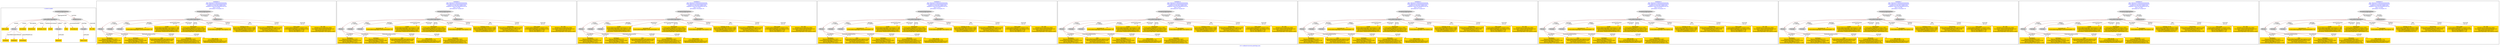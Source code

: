 digraph n0 {
fontcolor="blue"
remincross="true"
label="s25-s-oakland-museum-paintings.json"
subgraph cluster_0 {
label="1-correct model"
n2[style="filled",color="white",fillcolor="lightgray",label="CulturalHeritageObject1"];
n3[shape="plaintext",style="filled",fillcolor="gold",label="Date_made"];
n4[style="filled",color="white",fillcolor="lightgray",label="Person1"];
n5[shape="plaintext",style="filled",fillcolor="gold",label="Inscription"];
n6[shape="plaintext",style="filled",fillcolor="gold",label="Dimensions"];
n7[shape="plaintext",style="filled",fillcolor="gold",label="Subtype_of_Art"];
n8[shape="plaintext",style="filled",fillcolor="gold",label="Credit"];
n9[style="filled",color="white",fillcolor="lightgray",label="Concept1"];
n10[shape="plaintext",style="filled",fillcolor="gold",label="Title"];
n11[shape="plaintext",style="filled",fillcolor="gold",label="Accession_id"];
n12[style="filled",color="white",fillcolor="lightgray",label="Concept2"];
n13[shape="plaintext",style="filled",fillcolor="gold",label="birthDate"];
n14[shape="plaintext",style="filled",fillcolor="gold",label="deathDate"];
n15[shape="plaintext",style="filled",fillcolor="gold",label="ArtistName"];
n16[style="filled",color="white",fillcolor="lightgray",label="EuropeanaAggregation1"];
n17[style="filled",color="white",fillcolor="lightgray",label="WebResource2"];
n18[shape="plaintext",style="filled",fillcolor="gold",label="Pic_URL"];
n19[shape="plaintext",style="filled",fillcolor="gold",label="Keywords"];
n20[shape="plaintext",style="filled",fillcolor="gold",label="Type_of_Art"];
}
subgraph cluster_1 {
label="candidate 0\nlink coherence:0.9444444444444444\nnode coherence:0.9444444444444444\nconfidence:0.6613622299651828\nmapping score:0.6378329940339783\ncost:17.9736\n-precision:0.78-recall:0.78"
n22[style="filled",color="white",fillcolor="lightgray",label="CulturalHeritageObject1"];
n23[style="filled",color="white",fillcolor="lightgray",label="Person1"];
n24[style="filled",color="white",fillcolor="lightgray",label="Concept1"];
n25[style="filled",color="white",fillcolor="lightgray",label="Concept2"];
n26[style="filled",color="white",fillcolor="lightgray",label="EuropeanaAggregation1"];
n27[style="filled",color="white",fillcolor="lightgray",label="WebResource1"];
n28[shape="plaintext",style="filled",fillcolor="gold",label="Pic_URL\n[WebResource,classLink,0.964]\n[Document,columnSubClassOfLink,0.02]\n[Document,classLink,0.012]\n[CulturalHeritageObject,description,0.003]"];
n29[shape="plaintext",style="filled",fillcolor="gold",label="Accession_id\n[CulturalHeritageObject,accessionNumber,1.0]"];
n30[shape="plaintext",style="filled",fillcolor="gold",label="Credit\n[CulturalHeritageObject,provenance,0.726]\n[CulturalHeritageObject,description,0.203]\n[Person,biographicalInformation,0.044]\n[Document,columnSubClassOfLink,0.027]"];
n31[shape="plaintext",style="filled",fillcolor="gold",label="Keywords\n[Concept,prefLabel,0.467]\n[CulturalHeritageObject,description,0.271]\n[Person,biographicalInformation,0.16]\n[Document,columnSubClassOfLink,0.102]"];
n32[shape="plaintext",style="filled",fillcolor="gold",label="Type_of_Art\n[Concept,prefLabel,0.79]\n[CulturalHeritageObject,description,0.123]\n[Person,biographicalInformation,0.087]"];
n33[shape="plaintext",style="filled",fillcolor="gold",label="Dimensions\n[CulturalHeritageObject,extent,0.891]\n[CulturalHeritageObject,description,0.083]\n[Person,biographicalInformation,0.016]\n[CulturalHeritageObject,rightsHolder,0.01]"];
n34[shape="plaintext",style="filled",fillcolor="gold",label="deathDate\n[Person,dateOfDeath,0.297]\n[CulturalHeritageObject,created,0.274]\n[Person,dateOfBirth,0.221]\n[CulturalHeritageObject,description,0.208]"];
n35[shape="plaintext",style="filled",fillcolor="gold",label="birthDate\n[Person,dateOfDeath,0.57]\n[CulturalHeritageObject,created,0.285]\n[Person,dateOfBirth,0.085]\n[CulturalHeritageObject,description,0.06]"];
n36[shape="plaintext",style="filled",fillcolor="gold",label="Inscription\n[CulturalHeritageObject,description,1.0]"];
n37[shape="plaintext",style="filled",fillcolor="gold",label="Subtype_of_Art\n[CulturalHeritageObject,medium,0.993]\n[Person,biographicalInformation,0.006]\n[CulturalHeritageObject,extent,0.0]\n[Person,nameOfThePerson,0.0]"];
n38[shape="plaintext",style="filled",fillcolor="gold",label="Title\n[CulturalHeritageObject,description,0.452]\n[Person,biographicalInformation,0.334]\n[Document,classLink,0.112]\n[Document,columnSubClassOfLink,0.102]"];
n39[shape="plaintext",style="filled",fillcolor="gold",label="ArtistName\n[CulturalHeritageObject,description,0.422]\n[CulturalHeritageObject,title,0.216]\n[Document,classLink,0.187]\n[Document,columnSubClassOfLink,0.176]"];
n40[shape="plaintext",style="filled",fillcolor="gold",label="Date_made\n[CulturalHeritageObject,created,0.425]\n[CulturalHeritageObject,description,0.253]\n[Person,dateOfDeath,0.178]\n[Person,dateOfBirth,0.144]"];
}
subgraph cluster_2 {
label="candidate 1\nlink coherence:0.9444444444444444\nnode coherence:0.9444444444444444\nconfidence:0.6613622299651828\nmapping score:0.6378329940339783\ncost:17.9736\n-precision:0.67-recall:0.67"
n42[style="filled",color="white",fillcolor="lightgray",label="CulturalHeritageObject1"];
n43[style="filled",color="white",fillcolor="lightgray",label="Person1"];
n44[style="filled",color="white",fillcolor="lightgray",label="Concept1"];
n45[style="filled",color="white",fillcolor="lightgray",label="Concept2"];
n46[style="filled",color="white",fillcolor="lightgray",label="EuropeanaAggregation1"];
n47[style="filled",color="white",fillcolor="lightgray",label="WebResource1"];
n48[shape="plaintext",style="filled",fillcolor="gold",label="Pic_URL\n[WebResource,classLink,0.964]\n[Document,columnSubClassOfLink,0.02]\n[Document,classLink,0.012]\n[CulturalHeritageObject,description,0.003]"];
n49[shape="plaintext",style="filled",fillcolor="gold",label="Accession_id\n[CulturalHeritageObject,accessionNumber,1.0]"];
n50[shape="plaintext",style="filled",fillcolor="gold",label="Credit\n[CulturalHeritageObject,provenance,0.726]\n[CulturalHeritageObject,description,0.203]\n[Person,biographicalInformation,0.044]\n[Document,columnSubClassOfLink,0.027]"];
n51[shape="plaintext",style="filled",fillcolor="gold",label="Type_of_Art\n[Concept,prefLabel,0.79]\n[CulturalHeritageObject,description,0.123]\n[Person,biographicalInformation,0.087]"];
n52[shape="plaintext",style="filled",fillcolor="gold",label="Keywords\n[Concept,prefLabel,0.467]\n[CulturalHeritageObject,description,0.271]\n[Person,biographicalInformation,0.16]\n[Document,columnSubClassOfLink,0.102]"];
n53[shape="plaintext",style="filled",fillcolor="gold",label="Dimensions\n[CulturalHeritageObject,extent,0.891]\n[CulturalHeritageObject,description,0.083]\n[Person,biographicalInformation,0.016]\n[CulturalHeritageObject,rightsHolder,0.01]"];
n54[shape="plaintext",style="filled",fillcolor="gold",label="deathDate\n[Person,dateOfDeath,0.297]\n[CulturalHeritageObject,created,0.274]\n[Person,dateOfBirth,0.221]\n[CulturalHeritageObject,description,0.208]"];
n55[shape="plaintext",style="filled",fillcolor="gold",label="birthDate\n[Person,dateOfDeath,0.57]\n[CulturalHeritageObject,created,0.285]\n[Person,dateOfBirth,0.085]\n[CulturalHeritageObject,description,0.06]"];
n56[shape="plaintext",style="filled",fillcolor="gold",label="Inscription\n[CulturalHeritageObject,description,1.0]"];
n57[shape="plaintext",style="filled",fillcolor="gold",label="Subtype_of_Art\n[CulturalHeritageObject,medium,0.993]\n[Person,biographicalInformation,0.006]\n[CulturalHeritageObject,extent,0.0]\n[Person,nameOfThePerson,0.0]"];
n58[shape="plaintext",style="filled",fillcolor="gold",label="Title\n[CulturalHeritageObject,description,0.452]\n[Person,biographicalInformation,0.334]\n[Document,classLink,0.112]\n[Document,columnSubClassOfLink,0.102]"];
n59[shape="plaintext",style="filled",fillcolor="gold",label="ArtistName\n[CulturalHeritageObject,description,0.422]\n[CulturalHeritageObject,title,0.216]\n[Document,classLink,0.187]\n[Document,columnSubClassOfLink,0.176]"];
n60[shape="plaintext",style="filled",fillcolor="gold",label="Date_made\n[CulturalHeritageObject,created,0.425]\n[CulturalHeritageObject,description,0.253]\n[Person,dateOfDeath,0.178]\n[Person,dateOfBirth,0.144]"];
}
subgraph cluster_3 {
label="candidate 2\nlink coherence:0.9444444444444444\nnode coherence:0.9444444444444444\nconfidence:0.6613622299651828\nmapping score:0.6378329940339783\ncost:17.9736\n-precision:0.78-recall:0.78"
n62[style="filled",color="white",fillcolor="lightgray",label="CulturalHeritageObject1"];
n63[style="filled",color="white",fillcolor="lightgray",label="Person1"];
n64[style="filled",color="white",fillcolor="lightgray",label="Concept1"];
n65[style="filled",color="white",fillcolor="lightgray",label="Concept2"];
n66[style="filled",color="white",fillcolor="lightgray",label="EuropeanaAggregation1"];
n67[style="filled",color="white",fillcolor="lightgray",label="WebResource1"];
n68[shape="plaintext",style="filled",fillcolor="gold",label="Credit\n[CulturalHeritageObject,provenance,0.726]\n[CulturalHeritageObject,description,0.203]\n[Person,biographicalInformation,0.044]\n[Document,columnSubClassOfLink,0.027]"];
n69[shape="plaintext",style="filled",fillcolor="gold",label="Pic_URL\n[WebResource,classLink,0.964]\n[Document,columnSubClassOfLink,0.02]\n[Document,classLink,0.012]\n[CulturalHeritageObject,description,0.003]"];
n70[shape="plaintext",style="filled",fillcolor="gold",label="Accession_id\n[CulturalHeritageObject,accessionNumber,1.0]"];
n71[shape="plaintext",style="filled",fillcolor="gold",label="Keywords\n[Concept,prefLabel,0.467]\n[CulturalHeritageObject,description,0.271]\n[Person,biographicalInformation,0.16]\n[Document,columnSubClassOfLink,0.102]"];
n72[shape="plaintext",style="filled",fillcolor="gold",label="Type_of_Art\n[Concept,prefLabel,0.79]\n[CulturalHeritageObject,description,0.123]\n[Person,biographicalInformation,0.087]"];
n73[shape="plaintext",style="filled",fillcolor="gold",label="Dimensions\n[CulturalHeritageObject,extent,0.891]\n[CulturalHeritageObject,description,0.083]\n[Person,biographicalInformation,0.016]\n[CulturalHeritageObject,rightsHolder,0.01]"];
n74[shape="plaintext",style="filled",fillcolor="gold",label="deathDate\n[Person,dateOfDeath,0.297]\n[CulturalHeritageObject,created,0.274]\n[Person,dateOfBirth,0.221]\n[CulturalHeritageObject,description,0.208]"];
n75[shape="plaintext",style="filled",fillcolor="gold",label="birthDate\n[Person,dateOfDeath,0.57]\n[CulturalHeritageObject,created,0.285]\n[Person,dateOfBirth,0.085]\n[CulturalHeritageObject,description,0.06]"];
n76[shape="plaintext",style="filled",fillcolor="gold",label="Inscription\n[CulturalHeritageObject,description,1.0]"];
n77[shape="plaintext",style="filled",fillcolor="gold",label="Subtype_of_Art\n[CulturalHeritageObject,medium,0.993]\n[Person,biographicalInformation,0.006]\n[CulturalHeritageObject,extent,0.0]\n[Person,nameOfThePerson,0.0]"];
n78[shape="plaintext",style="filled",fillcolor="gold",label="Title\n[CulturalHeritageObject,description,0.452]\n[Person,biographicalInformation,0.334]\n[Document,classLink,0.112]\n[Document,columnSubClassOfLink,0.102]"];
n79[shape="plaintext",style="filled",fillcolor="gold",label="ArtistName\n[CulturalHeritageObject,description,0.422]\n[CulturalHeritageObject,title,0.216]\n[Document,classLink,0.187]\n[Document,columnSubClassOfLink,0.176]"];
n80[shape="plaintext",style="filled",fillcolor="gold",label="Date_made\n[CulturalHeritageObject,created,0.425]\n[CulturalHeritageObject,description,0.253]\n[Person,dateOfDeath,0.178]\n[Person,dateOfBirth,0.144]"];
}
subgraph cluster_4 {
label="candidate 3\nlink coherence:0.9444444444444444\nnode coherence:0.9444444444444444\nconfidence:0.6613622299651828\nmapping score:0.6378329940339783\ncost:17.9737\n-precision:0.78-recall:0.78"
n82[style="filled",color="white",fillcolor="lightgray",label="CulturalHeritageObject1"];
n83[style="filled",color="white",fillcolor="lightgray",label="Person2"];
n84[style="filled",color="white",fillcolor="lightgray",label="Concept1"];
n85[style="filled",color="white",fillcolor="lightgray",label="Concept2"];
n86[style="filled",color="white",fillcolor="lightgray",label="EuropeanaAggregation1"];
n87[style="filled",color="white",fillcolor="lightgray",label="WebResource1"];
n88[shape="plaintext",style="filled",fillcolor="gold",label="Pic_URL\n[WebResource,classLink,0.964]\n[Document,columnSubClassOfLink,0.02]\n[Document,classLink,0.012]\n[CulturalHeritageObject,description,0.003]"];
n89[shape="plaintext",style="filled",fillcolor="gold",label="Accession_id\n[CulturalHeritageObject,accessionNumber,1.0]"];
n90[shape="plaintext",style="filled",fillcolor="gold",label="deathDate\n[Person,dateOfDeath,0.297]\n[CulturalHeritageObject,created,0.274]\n[Person,dateOfBirth,0.221]\n[CulturalHeritageObject,description,0.208]"];
n91[shape="plaintext",style="filled",fillcolor="gold",label="Title\n[CulturalHeritageObject,description,0.452]\n[Person,biographicalInformation,0.334]\n[Document,classLink,0.112]\n[Document,columnSubClassOfLink,0.102]"];
n92[shape="plaintext",style="filled",fillcolor="gold",label="Credit\n[CulturalHeritageObject,provenance,0.726]\n[CulturalHeritageObject,description,0.203]\n[Person,biographicalInformation,0.044]\n[Document,columnSubClassOfLink,0.027]"];
n93[shape="plaintext",style="filled",fillcolor="gold",label="Keywords\n[Concept,prefLabel,0.467]\n[CulturalHeritageObject,description,0.271]\n[Person,biographicalInformation,0.16]\n[Document,columnSubClassOfLink,0.102]"];
n94[shape="plaintext",style="filled",fillcolor="gold",label="Type_of_Art\n[Concept,prefLabel,0.79]\n[CulturalHeritageObject,description,0.123]\n[Person,biographicalInformation,0.087]"];
n95[shape="plaintext",style="filled",fillcolor="gold",label="birthDate\n[Person,dateOfDeath,0.57]\n[CulturalHeritageObject,created,0.285]\n[Person,dateOfBirth,0.085]\n[CulturalHeritageObject,description,0.06]"];
n96[shape="plaintext",style="filled",fillcolor="gold",label="Dimensions\n[CulturalHeritageObject,extent,0.891]\n[CulturalHeritageObject,description,0.083]\n[Person,biographicalInformation,0.016]\n[CulturalHeritageObject,rightsHolder,0.01]"];
n97[shape="plaintext",style="filled",fillcolor="gold",label="Inscription\n[CulturalHeritageObject,description,1.0]"];
n98[shape="plaintext",style="filled",fillcolor="gold",label="Subtype_of_Art\n[CulturalHeritageObject,medium,0.993]\n[Person,biographicalInformation,0.006]\n[CulturalHeritageObject,extent,0.0]\n[Person,nameOfThePerson,0.0]"];
n99[shape="plaintext",style="filled",fillcolor="gold",label="ArtistName\n[CulturalHeritageObject,description,0.422]\n[CulturalHeritageObject,title,0.216]\n[Document,classLink,0.187]\n[Document,columnSubClassOfLink,0.176]"];
n100[shape="plaintext",style="filled",fillcolor="gold",label="Date_made\n[CulturalHeritageObject,created,0.425]\n[CulturalHeritageObject,description,0.253]\n[Person,dateOfDeath,0.178]\n[Person,dateOfBirth,0.144]"];
}
subgraph cluster_5 {
label="candidate 4\nlink coherence:0.9444444444444444\nnode coherence:0.9444444444444444\nconfidence:0.6613622299651828\nmapping score:0.6378329940339783\ncost:17.9737\n-precision:0.67-recall:0.67"
n102[style="filled",color="white",fillcolor="lightgray",label="CulturalHeritageObject1"];
n103[style="filled",color="white",fillcolor="lightgray",label="Person2"];
n104[style="filled",color="white",fillcolor="lightgray",label="Concept1"];
n105[style="filled",color="white",fillcolor="lightgray",label="Concept2"];
n106[style="filled",color="white",fillcolor="lightgray",label="EuropeanaAggregation1"];
n107[style="filled",color="white",fillcolor="lightgray",label="WebResource1"];
n108[shape="plaintext",style="filled",fillcolor="gold",label="Pic_URL\n[WebResource,classLink,0.964]\n[Document,columnSubClassOfLink,0.02]\n[Document,classLink,0.012]\n[CulturalHeritageObject,description,0.003]"];
n109[shape="plaintext",style="filled",fillcolor="gold",label="Accession_id\n[CulturalHeritageObject,accessionNumber,1.0]"];
n110[shape="plaintext",style="filled",fillcolor="gold",label="deathDate\n[Person,dateOfDeath,0.297]\n[CulturalHeritageObject,created,0.274]\n[Person,dateOfBirth,0.221]\n[CulturalHeritageObject,description,0.208]"];
n111[shape="plaintext",style="filled",fillcolor="gold",label="Title\n[CulturalHeritageObject,description,0.452]\n[Person,biographicalInformation,0.334]\n[Document,classLink,0.112]\n[Document,columnSubClassOfLink,0.102]"];
n112[shape="plaintext",style="filled",fillcolor="gold",label="Credit\n[CulturalHeritageObject,provenance,0.726]\n[CulturalHeritageObject,description,0.203]\n[Person,biographicalInformation,0.044]\n[Document,columnSubClassOfLink,0.027]"];
n113[shape="plaintext",style="filled",fillcolor="gold",label="Type_of_Art\n[Concept,prefLabel,0.79]\n[CulturalHeritageObject,description,0.123]\n[Person,biographicalInformation,0.087]"];
n114[shape="plaintext",style="filled",fillcolor="gold",label="birthDate\n[Person,dateOfDeath,0.57]\n[CulturalHeritageObject,created,0.285]\n[Person,dateOfBirth,0.085]\n[CulturalHeritageObject,description,0.06]"];
n115[shape="plaintext",style="filled",fillcolor="gold",label="Keywords\n[Concept,prefLabel,0.467]\n[CulturalHeritageObject,description,0.271]\n[Person,biographicalInformation,0.16]\n[Document,columnSubClassOfLink,0.102]"];
n116[shape="plaintext",style="filled",fillcolor="gold",label="Dimensions\n[CulturalHeritageObject,extent,0.891]\n[CulturalHeritageObject,description,0.083]\n[Person,biographicalInformation,0.016]\n[CulturalHeritageObject,rightsHolder,0.01]"];
n117[shape="plaintext",style="filled",fillcolor="gold",label="Inscription\n[CulturalHeritageObject,description,1.0]"];
n118[shape="plaintext",style="filled",fillcolor="gold",label="Subtype_of_Art\n[CulturalHeritageObject,medium,0.993]\n[Person,biographicalInformation,0.006]\n[CulturalHeritageObject,extent,0.0]\n[Person,nameOfThePerson,0.0]"];
n119[shape="plaintext",style="filled",fillcolor="gold",label="ArtistName\n[CulturalHeritageObject,description,0.422]\n[CulturalHeritageObject,title,0.216]\n[Document,classLink,0.187]\n[Document,columnSubClassOfLink,0.176]"];
n120[shape="plaintext",style="filled",fillcolor="gold",label="Date_made\n[CulturalHeritageObject,created,0.425]\n[CulturalHeritageObject,description,0.253]\n[Person,dateOfDeath,0.178]\n[Person,dateOfBirth,0.144]"];
}
subgraph cluster_6 {
label="candidate 5\nlink coherence:0.9444444444444444\nnode coherence:0.9444444444444444\nconfidence:0.6613622299651828\nmapping score:0.6378329940339783\ncost:17.97373\n-precision:0.67-recall:0.67"
n122[style="filled",color="white",fillcolor="lightgray",label="CulturalHeritageObject1"];
n123[style="filled",color="white",fillcolor="lightgray",label="Person2"];
n124[style="filled",color="white",fillcolor="lightgray",label="Concept1"];
n125[style="filled",color="white",fillcolor="lightgray",label="Concept2"];
n126[style="filled",color="white",fillcolor="lightgray",label="EuropeanaAggregation1"];
n127[style="filled",color="white",fillcolor="lightgray",label="WebResource1"];
n128[shape="plaintext",style="filled",fillcolor="gold",label="Pic_URL\n[WebResource,classLink,0.964]\n[Document,columnSubClassOfLink,0.02]\n[Document,classLink,0.012]\n[CulturalHeritageObject,description,0.003]"];
n129[shape="plaintext",style="filled",fillcolor="gold",label="Accession_id\n[CulturalHeritageObject,accessionNumber,1.0]"];
n130[shape="plaintext",style="filled",fillcolor="gold",label="deathDate\n[Person,dateOfDeath,0.297]\n[CulturalHeritageObject,created,0.274]\n[Person,dateOfBirth,0.221]\n[CulturalHeritageObject,description,0.208]"];
n131[shape="plaintext",style="filled",fillcolor="gold",label="Title\n[CulturalHeritageObject,description,0.452]\n[Person,biographicalInformation,0.334]\n[Document,classLink,0.112]\n[Document,columnSubClassOfLink,0.102]"];
n132[shape="plaintext",style="filled",fillcolor="gold",label="Credit\n[CulturalHeritageObject,provenance,0.726]\n[CulturalHeritageObject,description,0.203]\n[Person,biographicalInformation,0.044]\n[Document,columnSubClassOfLink,0.027]"];
n133[shape="plaintext",style="filled",fillcolor="gold",label="Keywords\n[Concept,prefLabel,0.467]\n[CulturalHeritageObject,description,0.271]\n[Person,biographicalInformation,0.16]\n[Document,columnSubClassOfLink,0.102]"];
n134[shape="plaintext",style="filled",fillcolor="gold",label="Type_of_Art\n[Concept,prefLabel,0.79]\n[CulturalHeritageObject,description,0.123]\n[Person,biographicalInformation,0.087]"];
n135[shape="plaintext",style="filled",fillcolor="gold",label="birthDate\n[Person,dateOfDeath,0.57]\n[CulturalHeritageObject,created,0.285]\n[Person,dateOfBirth,0.085]\n[CulturalHeritageObject,description,0.06]"];
n136[shape="plaintext",style="filled",fillcolor="gold",label="Dimensions\n[CulturalHeritageObject,extent,0.891]\n[CulturalHeritageObject,description,0.083]\n[Person,biographicalInformation,0.016]\n[CulturalHeritageObject,rightsHolder,0.01]"];
n137[shape="plaintext",style="filled",fillcolor="gold",label="Inscription\n[CulturalHeritageObject,description,1.0]"];
n138[shape="plaintext",style="filled",fillcolor="gold",label="Subtype_of_Art\n[CulturalHeritageObject,medium,0.993]\n[Person,biographicalInformation,0.006]\n[CulturalHeritageObject,extent,0.0]\n[Person,nameOfThePerson,0.0]"];
n139[shape="plaintext",style="filled",fillcolor="gold",label="ArtistName\n[CulturalHeritageObject,description,0.422]\n[CulturalHeritageObject,title,0.216]\n[Document,classLink,0.187]\n[Document,columnSubClassOfLink,0.176]"];
n140[shape="plaintext",style="filled",fillcolor="gold",label="Date_made\n[CulturalHeritageObject,created,0.425]\n[CulturalHeritageObject,description,0.253]\n[Person,dateOfDeath,0.178]\n[Person,dateOfBirth,0.144]"];
}
subgraph cluster_7 {
label="candidate 6\nlink coherence:0.9444444444444444\nnode coherence:0.9444444444444444\nconfidence:0.6613622299651828\nmapping score:0.6378329940339783\ncost:17.97373\n-precision:0.78-recall:0.78"
n142[style="filled",color="white",fillcolor="lightgray",label="CulturalHeritageObject1"];
n143[style="filled",color="white",fillcolor="lightgray",label="Person2"];
n144[style="filled",color="white",fillcolor="lightgray",label="Concept1"];
n145[style="filled",color="white",fillcolor="lightgray",label="Concept2"];
n146[style="filled",color="white",fillcolor="lightgray",label="EuropeanaAggregation1"];
n147[style="filled",color="white",fillcolor="lightgray",label="WebResource1"];
n148[shape="plaintext",style="filled",fillcolor="gold",label="Pic_URL\n[WebResource,classLink,0.964]\n[Document,columnSubClassOfLink,0.02]\n[Document,classLink,0.012]\n[CulturalHeritageObject,description,0.003]"];
n149[shape="plaintext",style="filled",fillcolor="gold",label="Accession_id\n[CulturalHeritageObject,accessionNumber,1.0]"];
n150[shape="plaintext",style="filled",fillcolor="gold",label="deathDate\n[Person,dateOfDeath,0.297]\n[CulturalHeritageObject,created,0.274]\n[Person,dateOfBirth,0.221]\n[CulturalHeritageObject,description,0.208]"];
n151[shape="plaintext",style="filled",fillcolor="gold",label="Title\n[CulturalHeritageObject,description,0.452]\n[Person,biographicalInformation,0.334]\n[Document,classLink,0.112]\n[Document,columnSubClassOfLink,0.102]"];
n152[shape="plaintext",style="filled",fillcolor="gold",label="Credit\n[CulturalHeritageObject,provenance,0.726]\n[CulturalHeritageObject,description,0.203]\n[Person,biographicalInformation,0.044]\n[Document,columnSubClassOfLink,0.027]"];
n153[shape="plaintext",style="filled",fillcolor="gold",label="Type_of_Art\n[Concept,prefLabel,0.79]\n[CulturalHeritageObject,description,0.123]\n[Person,biographicalInformation,0.087]"];
n154[shape="plaintext",style="filled",fillcolor="gold",label="birthDate\n[Person,dateOfDeath,0.57]\n[CulturalHeritageObject,created,0.285]\n[Person,dateOfBirth,0.085]\n[CulturalHeritageObject,description,0.06]"];
n155[shape="plaintext",style="filled",fillcolor="gold",label="Keywords\n[Concept,prefLabel,0.467]\n[CulturalHeritageObject,description,0.271]\n[Person,biographicalInformation,0.16]\n[Document,columnSubClassOfLink,0.102]"];
n156[shape="plaintext",style="filled",fillcolor="gold",label="Dimensions\n[CulturalHeritageObject,extent,0.891]\n[CulturalHeritageObject,description,0.083]\n[Person,biographicalInformation,0.016]\n[CulturalHeritageObject,rightsHolder,0.01]"];
n157[shape="plaintext",style="filled",fillcolor="gold",label="Inscription\n[CulturalHeritageObject,description,1.0]"];
n158[shape="plaintext",style="filled",fillcolor="gold",label="Subtype_of_Art\n[CulturalHeritageObject,medium,0.993]\n[Person,biographicalInformation,0.006]\n[CulturalHeritageObject,extent,0.0]\n[Person,nameOfThePerson,0.0]"];
n159[shape="plaintext",style="filled",fillcolor="gold",label="ArtistName\n[CulturalHeritageObject,description,0.422]\n[CulturalHeritageObject,title,0.216]\n[Document,classLink,0.187]\n[Document,columnSubClassOfLink,0.176]"];
n160[shape="plaintext",style="filled",fillcolor="gold",label="Date_made\n[CulturalHeritageObject,created,0.425]\n[CulturalHeritageObject,description,0.253]\n[Person,dateOfDeath,0.178]\n[Person,dateOfBirth,0.144]"];
}
subgraph cluster_8 {
label="candidate 7\nlink coherence:0.9444444444444444\nnode coherence:0.9444444444444444\nconfidence:0.6613622299651828\nmapping score:0.6378329940339783\ncost:17.97392\n-precision:0.78-recall:0.78"
n162[style="filled",color="white",fillcolor="lightgray",label="CulturalHeritageObject1"];
n163[style="filled",color="white",fillcolor="lightgray",label="Person1"];
n164[style="filled",color="white",fillcolor="lightgray",label="Concept1"];
n165[style="filled",color="white",fillcolor="lightgray",label="Concept2"];
n166[style="filled",color="white",fillcolor="lightgray",label="EuropeanaAggregation1"];
n167[style="filled",color="white",fillcolor="lightgray",label="WebResource2"];
n168[shape="plaintext",style="filled",fillcolor="gold",label="Accession_id\n[CulturalHeritageObject,accessionNumber,1.0]"];
n169[shape="plaintext",style="filled",fillcolor="gold",label="Credit\n[CulturalHeritageObject,provenance,0.726]\n[CulturalHeritageObject,description,0.203]\n[Person,biographicalInformation,0.044]\n[Document,columnSubClassOfLink,0.027]"];
n170[shape="plaintext",style="filled",fillcolor="gold",label="Keywords\n[Concept,prefLabel,0.467]\n[CulturalHeritageObject,description,0.271]\n[Person,biographicalInformation,0.16]\n[Document,columnSubClassOfLink,0.102]"];
n171[shape="plaintext",style="filled",fillcolor="gold",label="Type_of_Art\n[Concept,prefLabel,0.79]\n[CulturalHeritageObject,description,0.123]\n[Person,biographicalInformation,0.087]"];
n172[shape="plaintext",style="filled",fillcolor="gold",label="Pic_URL\n[WebResource,classLink,0.964]\n[Document,columnSubClassOfLink,0.02]\n[Document,classLink,0.012]\n[CulturalHeritageObject,description,0.003]"];
n173[shape="plaintext",style="filled",fillcolor="gold",label="Dimensions\n[CulturalHeritageObject,extent,0.891]\n[CulturalHeritageObject,description,0.083]\n[Person,biographicalInformation,0.016]\n[CulturalHeritageObject,rightsHolder,0.01]"];
n174[shape="plaintext",style="filled",fillcolor="gold",label="deathDate\n[Person,dateOfDeath,0.297]\n[CulturalHeritageObject,created,0.274]\n[Person,dateOfBirth,0.221]\n[CulturalHeritageObject,description,0.208]"];
n175[shape="plaintext",style="filled",fillcolor="gold",label="birthDate\n[Person,dateOfDeath,0.57]\n[CulturalHeritageObject,created,0.285]\n[Person,dateOfBirth,0.085]\n[CulturalHeritageObject,description,0.06]"];
n176[shape="plaintext",style="filled",fillcolor="gold",label="Inscription\n[CulturalHeritageObject,description,1.0]"];
n177[shape="plaintext",style="filled",fillcolor="gold",label="Subtype_of_Art\n[CulturalHeritageObject,medium,0.993]\n[Person,biographicalInformation,0.006]\n[CulturalHeritageObject,extent,0.0]\n[Person,nameOfThePerson,0.0]"];
n178[shape="plaintext",style="filled",fillcolor="gold",label="Title\n[CulturalHeritageObject,description,0.452]\n[Person,biographicalInformation,0.334]\n[Document,classLink,0.112]\n[Document,columnSubClassOfLink,0.102]"];
n179[shape="plaintext",style="filled",fillcolor="gold",label="ArtistName\n[CulturalHeritageObject,description,0.422]\n[CulturalHeritageObject,title,0.216]\n[Document,classLink,0.187]\n[Document,columnSubClassOfLink,0.176]"];
n180[shape="plaintext",style="filled",fillcolor="gold",label="Date_made\n[CulturalHeritageObject,created,0.425]\n[CulturalHeritageObject,description,0.253]\n[Person,dateOfDeath,0.178]\n[Person,dateOfBirth,0.144]"];
}
subgraph cluster_9 {
label="candidate 8\nlink coherence:0.9444444444444444\nnode coherence:0.9444444444444444\nconfidence:0.6613622299651828\nmapping score:0.6378329940339783\ncost:17.97392\n-precision:0.67-recall:0.67"
n182[style="filled",color="white",fillcolor="lightgray",label="CulturalHeritageObject1"];
n183[style="filled",color="white",fillcolor="lightgray",label="Person1"];
n184[style="filled",color="white",fillcolor="lightgray",label="Concept1"];
n185[style="filled",color="white",fillcolor="lightgray",label="Concept2"];
n186[style="filled",color="white",fillcolor="lightgray",label="EuropeanaAggregation1"];
n187[style="filled",color="white",fillcolor="lightgray",label="WebResource2"];
n188[shape="plaintext",style="filled",fillcolor="gold",label="Accession_id\n[CulturalHeritageObject,accessionNumber,1.0]"];
n189[shape="plaintext",style="filled",fillcolor="gold",label="Credit\n[CulturalHeritageObject,provenance,0.726]\n[CulturalHeritageObject,description,0.203]\n[Person,biographicalInformation,0.044]\n[Document,columnSubClassOfLink,0.027]"];
n190[shape="plaintext",style="filled",fillcolor="gold",label="Type_of_Art\n[Concept,prefLabel,0.79]\n[CulturalHeritageObject,description,0.123]\n[Person,biographicalInformation,0.087]"];
n191[shape="plaintext",style="filled",fillcolor="gold",label="Keywords\n[Concept,prefLabel,0.467]\n[CulturalHeritageObject,description,0.271]\n[Person,biographicalInformation,0.16]\n[Document,columnSubClassOfLink,0.102]"];
n192[shape="plaintext",style="filled",fillcolor="gold",label="Pic_URL\n[WebResource,classLink,0.964]\n[Document,columnSubClassOfLink,0.02]\n[Document,classLink,0.012]\n[CulturalHeritageObject,description,0.003]"];
n193[shape="plaintext",style="filled",fillcolor="gold",label="Dimensions\n[CulturalHeritageObject,extent,0.891]\n[CulturalHeritageObject,description,0.083]\n[Person,biographicalInformation,0.016]\n[CulturalHeritageObject,rightsHolder,0.01]"];
n194[shape="plaintext",style="filled",fillcolor="gold",label="deathDate\n[Person,dateOfDeath,0.297]\n[CulturalHeritageObject,created,0.274]\n[Person,dateOfBirth,0.221]\n[CulturalHeritageObject,description,0.208]"];
n195[shape="plaintext",style="filled",fillcolor="gold",label="birthDate\n[Person,dateOfDeath,0.57]\n[CulturalHeritageObject,created,0.285]\n[Person,dateOfBirth,0.085]\n[CulturalHeritageObject,description,0.06]"];
n196[shape="plaintext",style="filled",fillcolor="gold",label="Inscription\n[CulturalHeritageObject,description,1.0]"];
n197[shape="plaintext",style="filled",fillcolor="gold",label="Subtype_of_Art\n[CulturalHeritageObject,medium,0.993]\n[Person,biographicalInformation,0.006]\n[CulturalHeritageObject,extent,0.0]\n[Person,nameOfThePerson,0.0]"];
n198[shape="plaintext",style="filled",fillcolor="gold",label="Title\n[CulturalHeritageObject,description,0.452]\n[Person,biographicalInformation,0.334]\n[Document,classLink,0.112]\n[Document,columnSubClassOfLink,0.102]"];
n199[shape="plaintext",style="filled",fillcolor="gold",label="ArtistName\n[CulturalHeritageObject,description,0.422]\n[CulturalHeritageObject,title,0.216]\n[Document,classLink,0.187]\n[Document,columnSubClassOfLink,0.176]"];
n200[shape="plaintext",style="filled",fillcolor="gold",label="Date_made\n[CulturalHeritageObject,created,0.425]\n[CulturalHeritageObject,description,0.253]\n[Person,dateOfDeath,0.178]\n[Person,dateOfBirth,0.144]"];
}
subgraph cluster_10 {
label="candidate 9\nlink coherence:0.9444444444444444\nnode coherence:0.9444444444444444\nconfidence:0.6613622299651828\nmapping score:0.6378329940339783\ncost:17.97402\n-precision:0.78-recall:0.78"
n202[style="filled",color="white",fillcolor="lightgray",label="CulturalHeritageObject1"];
n203[style="filled",color="white",fillcolor="lightgray",label="Person2"];
n204[style="filled",color="white",fillcolor="lightgray",label="Concept1"];
n205[style="filled",color="white",fillcolor="lightgray",label="Concept2"];
n206[style="filled",color="white",fillcolor="lightgray",label="EuropeanaAggregation1"];
n207[style="filled",color="white",fillcolor="lightgray",label="WebResource2"];
n208[shape="plaintext",style="filled",fillcolor="gold",label="Accession_id\n[CulturalHeritageObject,accessionNumber,1.0]"];
n209[shape="plaintext",style="filled",fillcolor="gold",label="deathDate\n[Person,dateOfDeath,0.297]\n[CulturalHeritageObject,created,0.274]\n[Person,dateOfBirth,0.221]\n[CulturalHeritageObject,description,0.208]"];
n210[shape="plaintext",style="filled",fillcolor="gold",label="Title\n[CulturalHeritageObject,description,0.452]\n[Person,biographicalInformation,0.334]\n[Document,classLink,0.112]\n[Document,columnSubClassOfLink,0.102]"];
n211[shape="plaintext",style="filled",fillcolor="gold",label="Credit\n[CulturalHeritageObject,provenance,0.726]\n[CulturalHeritageObject,description,0.203]\n[Person,biographicalInformation,0.044]\n[Document,columnSubClassOfLink,0.027]"];
n212[shape="plaintext",style="filled",fillcolor="gold",label="Keywords\n[Concept,prefLabel,0.467]\n[CulturalHeritageObject,description,0.271]\n[Person,biographicalInformation,0.16]\n[Document,columnSubClassOfLink,0.102]"];
n213[shape="plaintext",style="filled",fillcolor="gold",label="Type_of_Art\n[Concept,prefLabel,0.79]\n[CulturalHeritageObject,description,0.123]\n[Person,biographicalInformation,0.087]"];
n214[shape="plaintext",style="filled",fillcolor="gold",label="birthDate\n[Person,dateOfDeath,0.57]\n[CulturalHeritageObject,created,0.285]\n[Person,dateOfBirth,0.085]\n[CulturalHeritageObject,description,0.06]"];
n215[shape="plaintext",style="filled",fillcolor="gold",label="Pic_URL\n[WebResource,classLink,0.964]\n[Document,columnSubClassOfLink,0.02]\n[Document,classLink,0.012]\n[CulturalHeritageObject,description,0.003]"];
n216[shape="plaintext",style="filled",fillcolor="gold",label="Dimensions\n[CulturalHeritageObject,extent,0.891]\n[CulturalHeritageObject,description,0.083]\n[Person,biographicalInformation,0.016]\n[CulturalHeritageObject,rightsHolder,0.01]"];
n217[shape="plaintext",style="filled",fillcolor="gold",label="Inscription\n[CulturalHeritageObject,description,1.0]"];
n218[shape="plaintext",style="filled",fillcolor="gold",label="Subtype_of_Art\n[CulturalHeritageObject,medium,0.993]\n[Person,biographicalInformation,0.006]\n[CulturalHeritageObject,extent,0.0]\n[Person,nameOfThePerson,0.0]"];
n219[shape="plaintext",style="filled",fillcolor="gold",label="ArtistName\n[CulturalHeritageObject,description,0.422]\n[CulturalHeritageObject,title,0.216]\n[Document,classLink,0.187]\n[Document,columnSubClassOfLink,0.176]"];
n220[shape="plaintext",style="filled",fillcolor="gold",label="Date_made\n[CulturalHeritageObject,created,0.425]\n[CulturalHeritageObject,description,0.253]\n[Person,dateOfDeath,0.178]\n[Person,dateOfBirth,0.144]"];
}
n2 -> n3[color="brown",fontcolor="black",label="created"]
n2 -> n4[color="brown",fontcolor="black",label="creator"]
n2 -> n5[color="brown",fontcolor="black",label="description"]
n2 -> n6[color="brown",fontcolor="black",label="extent"]
n2 -> n7[color="brown",fontcolor="black",label="medium"]
n2 -> n8[color="brown",fontcolor="black",label="provenance"]
n2 -> n9[color="brown",fontcolor="black",label="subject"]
n2 -> n10[color="brown",fontcolor="black",label="title"]
n2 -> n11[color="brown",fontcolor="black",label="accessionNumber"]
n2 -> n12[color="brown",fontcolor="black",label="hasType"]
n4 -> n13[color="brown",fontcolor="black",label="dateOfBirth"]
n4 -> n14[color="brown",fontcolor="black",label="dateOfDeath"]
n4 -> n15[color="brown",fontcolor="black",label="nameOfThePerson"]
n16 -> n2[color="brown",fontcolor="black",label="aggregatedCHO"]
n16 -> n17[color="brown",fontcolor="black",label="hasView"]
n17 -> n18[color="brown",fontcolor="black",label="classLink"]
n9 -> n19[color="brown",fontcolor="black",label="prefLabel"]
n12 -> n20[color="brown",fontcolor="black",label="prefLabel"]
n22 -> n23[color="brown",fontcolor="black",label="creator\nw=0.99294"]
n22 -> n24[color="brown",fontcolor="black",label="subject\nw=0.99943"]
n22 -> n25[color="brown",fontcolor="black",label="hasType\nw=0.99353"]
n26 -> n22[color="brown",fontcolor="black",label="aggregatedCHO\nw=0.99405"]
n26 -> n27[color="brown",fontcolor="black",label="hasView\nw=0.99365"]
n27 -> n28[color="brown",fontcolor="black",label="classLink\nw=1.0"]
n22 -> n29[color="brown",fontcolor="black",label="accessionNumber\nw=1.0"]
n22 -> n30[color="brown",fontcolor="black",label="provenance\nw=1.0"]
n24 -> n31[color="brown",fontcolor="black",label="prefLabel\nw=1.0"]
n25 -> n32[color="brown",fontcolor="black",label="prefLabel\nw=1.0"]
n22 -> n33[color="brown",fontcolor="black",label="extent\nw=1.0"]
n23 -> n34[color="brown",fontcolor="black",label="dateOfBirth\nw=1.0"]
n23 -> n35[color="brown",fontcolor="black",label="dateOfDeath\nw=1.0"]
n22 -> n36[color="brown",fontcolor="black",label="description\nw=1.0"]
n22 -> n37[color="brown",fontcolor="black",label="medium\nw=1.0"]
n23 -> n38[color="brown",fontcolor="black",label="biographicalInformation\nw=1.0"]
n22 -> n39[color="brown",fontcolor="black",label="title\nw=1.0"]
n22 -> n40[color="brown",fontcolor="black",label="created\nw=1.0"]
n42 -> n43[color="brown",fontcolor="black",label="creator\nw=0.99294"]
n42 -> n44[color="brown",fontcolor="black",label="subject\nw=0.99943"]
n42 -> n45[color="brown",fontcolor="black",label="hasType\nw=0.99353"]
n46 -> n42[color="brown",fontcolor="black",label="aggregatedCHO\nw=0.99405"]
n46 -> n47[color="brown",fontcolor="black",label="hasView\nw=0.99365"]
n47 -> n48[color="brown",fontcolor="black",label="classLink\nw=1.0"]
n42 -> n49[color="brown",fontcolor="black",label="accessionNumber\nw=1.0"]
n42 -> n50[color="brown",fontcolor="black",label="provenance\nw=1.0"]
n44 -> n51[color="brown",fontcolor="black",label="prefLabel\nw=1.0"]
n45 -> n52[color="brown",fontcolor="black",label="prefLabel\nw=1.0"]
n42 -> n53[color="brown",fontcolor="black",label="extent\nw=1.0"]
n43 -> n54[color="brown",fontcolor="black",label="dateOfBirth\nw=1.0"]
n43 -> n55[color="brown",fontcolor="black",label="dateOfDeath\nw=1.0"]
n42 -> n56[color="brown",fontcolor="black",label="description\nw=1.0"]
n42 -> n57[color="brown",fontcolor="black",label="medium\nw=1.0"]
n43 -> n58[color="brown",fontcolor="black",label="biographicalInformation\nw=1.0"]
n42 -> n59[color="brown",fontcolor="black",label="title\nw=1.0"]
n42 -> n60[color="brown",fontcolor="black",label="created\nw=1.0"]
n62 -> n63[color="brown",fontcolor="black",label="creator\nw=0.99294"]
n62 -> n64[color="brown",fontcolor="black",label="subject\nw=0.99943"]
n62 -> n65[color="brown",fontcolor="black",label="hasType\nw=0.99353"]
n66 -> n62[color="brown",fontcolor="black",label="aggregatedCHO\nw=0.99405"]
n66 -> n67[color="brown",fontcolor="black",label="hasView\nw=0.99365"]
n62 -> n68[color="brown",fontcolor="black",label="provenance\nw=1.0"]
n67 -> n69[color="brown",fontcolor="black",label="classLink\nw=1.0"]
n62 -> n70[color="brown",fontcolor="black",label="accessionNumber\nw=1.0"]
n64 -> n71[color="brown",fontcolor="black",label="prefLabel\nw=1.0"]
n65 -> n72[color="brown",fontcolor="black",label="prefLabel\nw=1.0"]
n62 -> n73[color="brown",fontcolor="black",label="extent\nw=1.0"]
n63 -> n74[color="brown",fontcolor="black",label="dateOfBirth\nw=1.0"]
n63 -> n75[color="brown",fontcolor="black",label="dateOfDeath\nw=1.0"]
n62 -> n76[color="brown",fontcolor="black",label="description\nw=1.0"]
n62 -> n77[color="brown",fontcolor="black",label="medium\nw=1.0"]
n63 -> n78[color="brown",fontcolor="black",label="biographicalInformation\nw=1.0"]
n62 -> n79[color="brown",fontcolor="black",label="title\nw=1.0"]
n62 -> n80[color="brown",fontcolor="black",label="created\nw=1.0"]
n82 -> n83[color="brown",fontcolor="black",label="creator\nw=0.99304"]
n82 -> n84[color="brown",fontcolor="black",label="subject\nw=0.99943"]
n82 -> n85[color="brown",fontcolor="black",label="hasType\nw=0.99353"]
n86 -> n82[color="brown",fontcolor="black",label="aggregatedCHO\nw=0.99405"]
n86 -> n87[color="brown",fontcolor="black",label="hasView\nw=0.99365"]
n87 -> n88[color="brown",fontcolor="black",label="classLink\nw=1.0"]
n82 -> n89[color="brown",fontcolor="black",label="accessionNumber\nw=1.0"]
n83 -> n90[color="brown",fontcolor="black",label="dateOfBirth\nw=1.0"]
n83 -> n91[color="brown",fontcolor="black",label="biographicalInformation\nw=1.0"]
n82 -> n92[color="brown",fontcolor="black",label="provenance\nw=1.0"]
n84 -> n93[color="brown",fontcolor="black",label="prefLabel\nw=1.0"]
n85 -> n94[color="brown",fontcolor="black",label="prefLabel\nw=1.0"]
n83 -> n95[color="brown",fontcolor="black",label="dateOfDeath\nw=1.0"]
n82 -> n96[color="brown",fontcolor="black",label="extent\nw=1.0"]
n82 -> n97[color="brown",fontcolor="black",label="description\nw=1.0"]
n82 -> n98[color="brown",fontcolor="black",label="medium\nw=1.0"]
n82 -> n99[color="brown",fontcolor="black",label="title\nw=1.0"]
n82 -> n100[color="brown",fontcolor="black",label="created\nw=1.0"]
n102 -> n103[color="brown",fontcolor="black",label="creator\nw=0.99304"]
n102 -> n104[color="brown",fontcolor="black",label="subject\nw=0.99943"]
n102 -> n105[color="brown",fontcolor="black",label="hasType\nw=0.99353"]
n106 -> n102[color="brown",fontcolor="black",label="aggregatedCHO\nw=0.99405"]
n106 -> n107[color="brown",fontcolor="black",label="hasView\nw=0.99365"]
n107 -> n108[color="brown",fontcolor="black",label="classLink\nw=1.0"]
n102 -> n109[color="brown",fontcolor="black",label="accessionNumber\nw=1.0"]
n103 -> n110[color="brown",fontcolor="black",label="dateOfBirth\nw=1.0"]
n103 -> n111[color="brown",fontcolor="black",label="biographicalInformation\nw=1.0"]
n102 -> n112[color="brown",fontcolor="black",label="provenance\nw=1.0"]
n104 -> n113[color="brown",fontcolor="black",label="prefLabel\nw=1.0"]
n103 -> n114[color="brown",fontcolor="black",label="dateOfDeath\nw=1.0"]
n105 -> n115[color="brown",fontcolor="black",label="prefLabel\nw=1.0"]
n102 -> n116[color="brown",fontcolor="black",label="extent\nw=1.0"]
n102 -> n117[color="brown",fontcolor="black",label="description\nw=1.0"]
n102 -> n118[color="brown",fontcolor="black",label="medium\nw=1.0"]
n102 -> n119[color="brown",fontcolor="black",label="title\nw=1.0"]
n102 -> n120[color="brown",fontcolor="black",label="created\nw=1.0"]
n122 -> n123[color="brown",fontcolor="black",label="creator\nw=0.99304"]
n122 -> n124[color="brown",fontcolor="black",label="hasType\nw=0.99352"]
n122 -> n125[color="brown",fontcolor="black",label="subject\nw=0.99947"]
n126 -> n122[color="brown",fontcolor="black",label="aggregatedCHO\nw=0.99405"]
n126 -> n127[color="brown",fontcolor="black",label="hasView\nw=0.99365"]
n127 -> n128[color="brown",fontcolor="black",label="classLink\nw=1.0"]
n122 -> n129[color="brown",fontcolor="black",label="accessionNumber\nw=1.0"]
n123 -> n130[color="brown",fontcolor="black",label="dateOfBirth\nw=1.0"]
n123 -> n131[color="brown",fontcolor="black",label="biographicalInformation\nw=1.0"]
n122 -> n132[color="brown",fontcolor="black",label="provenance\nw=1.0"]
n124 -> n133[color="brown",fontcolor="black",label="prefLabel\nw=1.0"]
n125 -> n134[color="brown",fontcolor="black",label="prefLabel\nw=1.0"]
n123 -> n135[color="brown",fontcolor="black",label="dateOfDeath\nw=1.0"]
n122 -> n136[color="brown",fontcolor="black",label="extent\nw=1.0"]
n122 -> n137[color="brown",fontcolor="black",label="description\nw=1.0"]
n122 -> n138[color="brown",fontcolor="black",label="medium\nw=1.0"]
n122 -> n139[color="brown",fontcolor="black",label="title\nw=1.0"]
n122 -> n140[color="brown",fontcolor="black",label="created\nw=1.0"]
n142 -> n143[color="brown",fontcolor="black",label="creator\nw=0.99304"]
n142 -> n144[color="brown",fontcolor="black",label="hasType\nw=0.99352"]
n142 -> n145[color="brown",fontcolor="black",label="subject\nw=0.99947"]
n146 -> n142[color="brown",fontcolor="black",label="aggregatedCHO\nw=0.99405"]
n146 -> n147[color="brown",fontcolor="black",label="hasView\nw=0.99365"]
n147 -> n148[color="brown",fontcolor="black",label="classLink\nw=1.0"]
n142 -> n149[color="brown",fontcolor="black",label="accessionNumber\nw=1.0"]
n143 -> n150[color="brown",fontcolor="black",label="dateOfBirth\nw=1.0"]
n143 -> n151[color="brown",fontcolor="black",label="biographicalInformation\nw=1.0"]
n142 -> n152[color="brown",fontcolor="black",label="provenance\nw=1.0"]
n144 -> n153[color="brown",fontcolor="black",label="prefLabel\nw=1.0"]
n143 -> n154[color="brown",fontcolor="black",label="dateOfDeath\nw=1.0"]
n145 -> n155[color="brown",fontcolor="black",label="prefLabel\nw=1.0"]
n142 -> n156[color="brown",fontcolor="black",label="extent\nw=1.0"]
n142 -> n157[color="brown",fontcolor="black",label="description\nw=1.0"]
n142 -> n158[color="brown",fontcolor="black",label="medium\nw=1.0"]
n142 -> n159[color="brown",fontcolor="black",label="title\nw=1.0"]
n142 -> n160[color="brown",fontcolor="black",label="created\nw=1.0"]
n162 -> n163[color="brown",fontcolor="black",label="creator\nw=0.99294"]
n162 -> n164[color="brown",fontcolor="black",label="subject\nw=0.99943"]
n162 -> n165[color="brown",fontcolor="black",label="hasType\nw=0.99353"]
n166 -> n162[color="brown",fontcolor="black",label="aggregatedCHO\nw=0.99405"]
n166 -> n167[color="brown",fontcolor="black",label="hasView\nw=0.99397"]
n162 -> n168[color="brown",fontcolor="black",label="accessionNumber\nw=1.0"]
n162 -> n169[color="brown",fontcolor="black",label="provenance\nw=1.0"]
n164 -> n170[color="brown",fontcolor="black",label="prefLabel\nw=1.0"]
n165 -> n171[color="brown",fontcolor="black",label="prefLabel\nw=1.0"]
n167 -> n172[color="brown",fontcolor="black",label="classLink\nw=1.0"]
n162 -> n173[color="brown",fontcolor="black",label="extent\nw=1.0"]
n163 -> n174[color="brown",fontcolor="black",label="dateOfBirth\nw=1.0"]
n163 -> n175[color="brown",fontcolor="black",label="dateOfDeath\nw=1.0"]
n162 -> n176[color="brown",fontcolor="black",label="description\nw=1.0"]
n162 -> n177[color="brown",fontcolor="black",label="medium\nw=1.0"]
n163 -> n178[color="brown",fontcolor="black",label="biographicalInformation\nw=1.0"]
n162 -> n179[color="brown",fontcolor="black",label="title\nw=1.0"]
n162 -> n180[color="brown",fontcolor="black",label="created\nw=1.0"]
n182 -> n183[color="brown",fontcolor="black",label="creator\nw=0.99294"]
n182 -> n184[color="brown",fontcolor="black",label="subject\nw=0.99943"]
n182 -> n185[color="brown",fontcolor="black",label="hasType\nw=0.99353"]
n186 -> n182[color="brown",fontcolor="black",label="aggregatedCHO\nw=0.99405"]
n186 -> n187[color="brown",fontcolor="black",label="hasView\nw=0.99397"]
n182 -> n188[color="brown",fontcolor="black",label="accessionNumber\nw=1.0"]
n182 -> n189[color="brown",fontcolor="black",label="provenance\nw=1.0"]
n184 -> n190[color="brown",fontcolor="black",label="prefLabel\nw=1.0"]
n185 -> n191[color="brown",fontcolor="black",label="prefLabel\nw=1.0"]
n187 -> n192[color="brown",fontcolor="black",label="classLink\nw=1.0"]
n182 -> n193[color="brown",fontcolor="black",label="extent\nw=1.0"]
n183 -> n194[color="brown",fontcolor="black",label="dateOfBirth\nw=1.0"]
n183 -> n195[color="brown",fontcolor="black",label="dateOfDeath\nw=1.0"]
n182 -> n196[color="brown",fontcolor="black",label="description\nw=1.0"]
n182 -> n197[color="brown",fontcolor="black",label="medium\nw=1.0"]
n183 -> n198[color="brown",fontcolor="black",label="biographicalInformation\nw=1.0"]
n182 -> n199[color="brown",fontcolor="black",label="title\nw=1.0"]
n182 -> n200[color="brown",fontcolor="black",label="created\nw=1.0"]
n202 -> n203[color="brown",fontcolor="black",label="creator\nw=0.99304"]
n202 -> n204[color="brown",fontcolor="black",label="subject\nw=0.99943"]
n202 -> n205[color="brown",fontcolor="black",label="hasType\nw=0.99353"]
n206 -> n202[color="brown",fontcolor="black",label="aggregatedCHO\nw=0.99405"]
n206 -> n207[color="brown",fontcolor="black",label="hasView\nw=0.99397"]
n202 -> n208[color="brown",fontcolor="black",label="accessionNumber\nw=1.0"]
n203 -> n209[color="brown",fontcolor="black",label="dateOfBirth\nw=1.0"]
n203 -> n210[color="brown",fontcolor="black",label="biographicalInformation\nw=1.0"]
n202 -> n211[color="brown",fontcolor="black",label="provenance\nw=1.0"]
n204 -> n212[color="brown",fontcolor="black",label="prefLabel\nw=1.0"]
n205 -> n213[color="brown",fontcolor="black",label="prefLabel\nw=1.0"]
n203 -> n214[color="brown",fontcolor="black",label="dateOfDeath\nw=1.0"]
n207 -> n215[color="brown",fontcolor="black",label="classLink\nw=1.0"]
n202 -> n216[color="brown",fontcolor="black",label="extent\nw=1.0"]
n202 -> n217[color="brown",fontcolor="black",label="description\nw=1.0"]
n202 -> n218[color="brown",fontcolor="black",label="medium\nw=1.0"]
n202 -> n219[color="brown",fontcolor="black",label="title\nw=1.0"]
n202 -> n220[color="brown",fontcolor="black",label="created\nw=1.0"]
}
